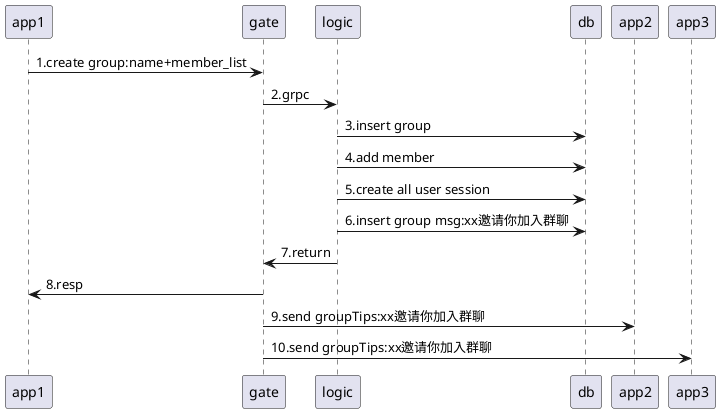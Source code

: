0.创建群
@startuml
app1 -> gate: 1.create group:name+member_list
gate -> logic: 2.grpc
logic -> db: 3.insert group
logic -> db: 4.add member
logic -> db: 5.create all user session
logic -> db: 6.insert group msg:xx邀请你加入群聊
gate <- logic: 7.return
app1 <- gate: 8.resp
gate -> app2: 9.send groupTips:xx邀请你加入群聊
gate -> app3: 10.send groupTips:xx邀请你加入群聊
@enduml

1.群消息
@startuml
app1 -> gate: 1.msg
gate -> gate: 2.set create_time 
gate -> logic: 3.msg
logic -> logic: 4.group exist?
logic -> logic: 5.member in group?
logic -> logic: 6.session exist?
logic <-> redis: 7.get msg id
logic -> db: 8.insert group msg
logic -> gate: 9.grpc return
gate -> app1: 10.ack
gate <-> logic: 11.query group member
logic <-> db: 12.query
gate <- logic: 13.group members
gate -> gate: 14.user online?
gate -> app2online: 15.online, broadcast
gate -> logic: 16.offline, query push shield list
logic -> db: 17.query
gate <- logic: 18.member push shield list
gate -> app3offline:19.push(apns,huawei,xiaomi,etc)
app3offline -> app3offline: 20.online
app3offline -> gate: 21.pull group msg
@enduml